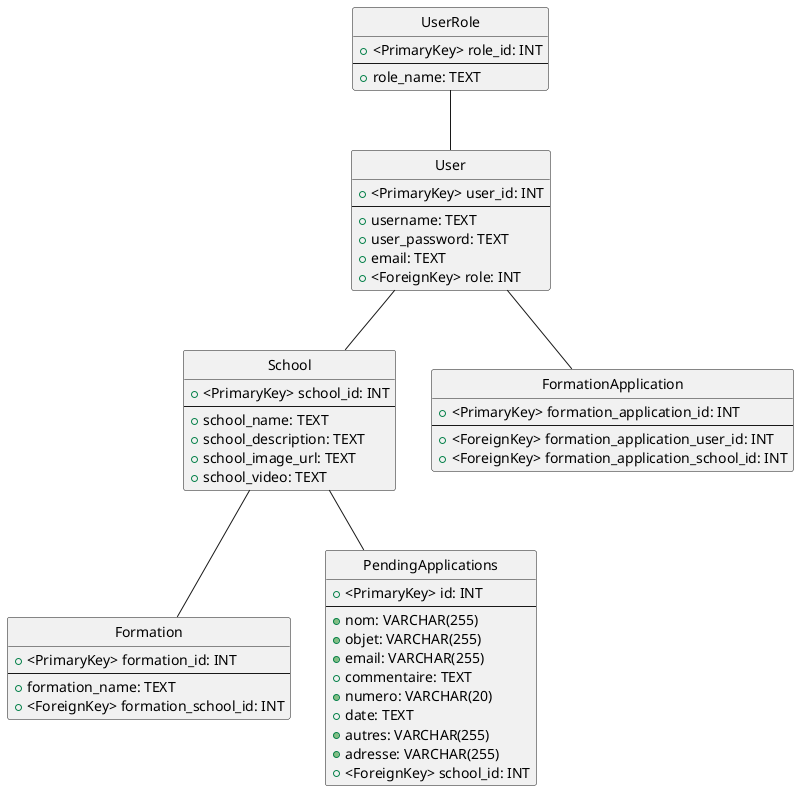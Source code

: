 @startuml

!define Table(name, desc) class name as "desc" << (T,#FFAAAA) >>
!define PrimaryKey(x) <color:Blue>x</color>
!define ForeignKey(x) <color:Green>x</color>
hide circle
hide empty attributes

Table(UserRole, "UserRole") {
  + <PrimaryKey> role_id: INT
  --
  + role_name: TEXT
}

Table(User, "User") {
  + <PrimaryKey> user_id: INT
  --
  + username: TEXT
  + user_password: TEXT
  + email: TEXT
  + <ForeignKey> role: INT
}

Table(School, "School") {
  + <PrimaryKey> school_id: INT
  --
  + school_name: TEXT
  + school_description: TEXT
  + school_image_url: TEXT
  + school_video: TEXT
}

Table(Formation, "Formation") {
  + <PrimaryKey> formation_id: INT
  --
  + formation_name: TEXT
  + <ForeignKey> formation_school_id: INT
}

Table(FormationApplication, "FormationApplication") {
  + <PrimaryKey> formation_application_id: INT
  --
  + <ForeignKey> formation_application_user_id: INT
  + <ForeignKey> formation_application_school_id: INT
}

Table(PendingApplications, "PendingApplications") {
  + <PrimaryKey> id: INT
  --
  + nom: VARCHAR(255)
  + objet: VARCHAR(255)
  + email: VARCHAR(255)
  + commentaire: TEXT
  + numero: VARCHAR(20)
  + date: TEXT
  + autres: VARCHAR(255)
  + adresse: VARCHAR(255)
  + <ForeignKey> school_id: INT
}

UserRole -- User
User -- School
School -- Formation
User -- FormationApplication
School -- PendingApplications

@enduml
